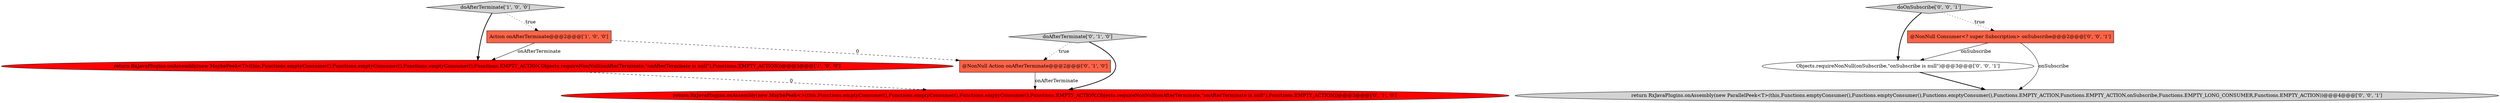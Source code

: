 digraph {
0 [style = filled, label = "doAfterTerminate['1', '0', '0']", fillcolor = lightgray, shape = diamond image = "AAA0AAABBB1BBB"];
5 [style = filled, label = "return RxJavaPlugins.onAssembly(new MaybePeek<>(this,Functions.emptyConsumer(),Functions.emptyConsumer(),Functions.emptyConsumer(),Functions.EMPTY_ACTION,Objects.requireNonNull(onAfterTerminate,\"onAfterTerminate is null\"),Functions.EMPTY_ACTION))@@@3@@@['0', '1', '0']", fillcolor = red, shape = ellipse image = "AAA1AAABBB2BBB"];
6 [style = filled, label = "Objects.requireNonNull(onSubscribe,\"onSubscribe is null\")@@@3@@@['0', '0', '1']", fillcolor = white, shape = ellipse image = "AAA0AAABBB3BBB"];
9 [style = filled, label = "@NonNull Consumer<? super Subscription> onSubscribe@@@2@@@['0', '0', '1']", fillcolor = tomato, shape = box image = "AAA0AAABBB3BBB"];
2 [style = filled, label = "return RxJavaPlugins.onAssembly(new MaybePeek<T>(this,Functions.emptyConsumer(),Functions.emptyConsumer(),Functions.emptyConsumer(),Functions.EMPTY_ACTION,Objects.requireNonNull(onAfterTerminate,\"onAfterTerminate is null\"),Functions.EMPTY_ACTION))@@@3@@@['1', '0', '0']", fillcolor = red, shape = ellipse image = "AAA1AAABBB1BBB"];
8 [style = filled, label = "return RxJavaPlugins.onAssembly(new ParallelPeek<T>(this,Functions.emptyConsumer(),Functions.emptyConsumer(),Functions.emptyConsumer(),Functions.EMPTY_ACTION,Functions.EMPTY_ACTION,onSubscribe,Functions.EMPTY_LONG_CONSUMER,Functions.EMPTY_ACTION))@@@4@@@['0', '0', '1']", fillcolor = lightgray, shape = ellipse image = "AAA0AAABBB3BBB"];
7 [style = filled, label = "doOnSubscribe['0', '0', '1']", fillcolor = lightgray, shape = diamond image = "AAA0AAABBB3BBB"];
4 [style = filled, label = "doAfterTerminate['0', '1', '0']", fillcolor = lightgray, shape = diamond image = "AAA0AAABBB2BBB"];
3 [style = filled, label = "@NonNull Action onAfterTerminate@@@2@@@['0', '1', '0']", fillcolor = tomato, shape = box image = "AAA1AAABBB2BBB"];
1 [style = filled, label = "Action onAfterTerminate@@@2@@@['1', '0', '0']", fillcolor = tomato, shape = box image = "AAA1AAABBB1BBB"];
6->8 [style = bold, label=""];
1->2 [style = solid, label="onAfterTerminate"];
2->5 [style = dashed, label="0"];
0->2 [style = bold, label=""];
3->5 [style = solid, label="onAfterTerminate"];
4->3 [style = dotted, label="true"];
7->6 [style = bold, label=""];
7->9 [style = dotted, label="true"];
1->3 [style = dashed, label="0"];
4->5 [style = bold, label=""];
9->8 [style = solid, label="onSubscribe"];
9->6 [style = solid, label="onSubscribe"];
0->1 [style = dotted, label="true"];
}
